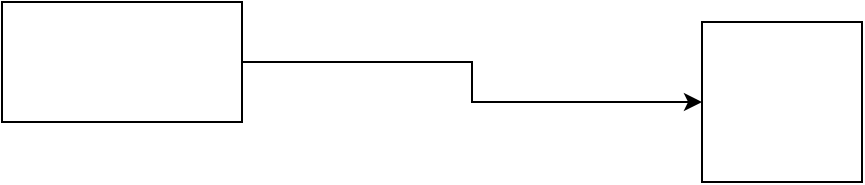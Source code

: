 <mxfile version="16.0.0" type="github">
  <diagram id="MGkTAPgzUAsyTC-uwSd_" name="Page-1">
    <mxGraphModel dx="1422" dy="694" grid="1" gridSize="10" guides="1" tooltips="1" connect="1" arrows="1" fold="1" page="1" pageScale="1" pageWidth="827" pageHeight="1169" math="0" shadow="0">
      <root>
        <mxCell id="0" />
        <mxCell id="1" parent="0" />
        <mxCell id="LDChOEEf8gFjjrPUQi_g-3" style="edgeStyle=orthogonalEdgeStyle;rounded=0;orthogonalLoop=1;jettySize=auto;html=1;" edge="1" parent="1" source="LDChOEEf8gFjjrPUQi_g-1" target="LDChOEEf8gFjjrPUQi_g-2">
          <mxGeometry relative="1" as="geometry" />
        </mxCell>
        <mxCell id="LDChOEEf8gFjjrPUQi_g-1" value="" style="rounded=0;whiteSpace=wrap;html=1;" vertex="1" parent="1">
          <mxGeometry x="80" y="280" width="120" height="60" as="geometry" />
        </mxCell>
        <mxCell id="LDChOEEf8gFjjrPUQi_g-2" value="" style="whiteSpace=wrap;html=1;aspect=fixed;" vertex="1" parent="1">
          <mxGeometry x="430" y="290" width="80" height="80" as="geometry" />
        </mxCell>
      </root>
    </mxGraphModel>
  </diagram>
</mxfile>

